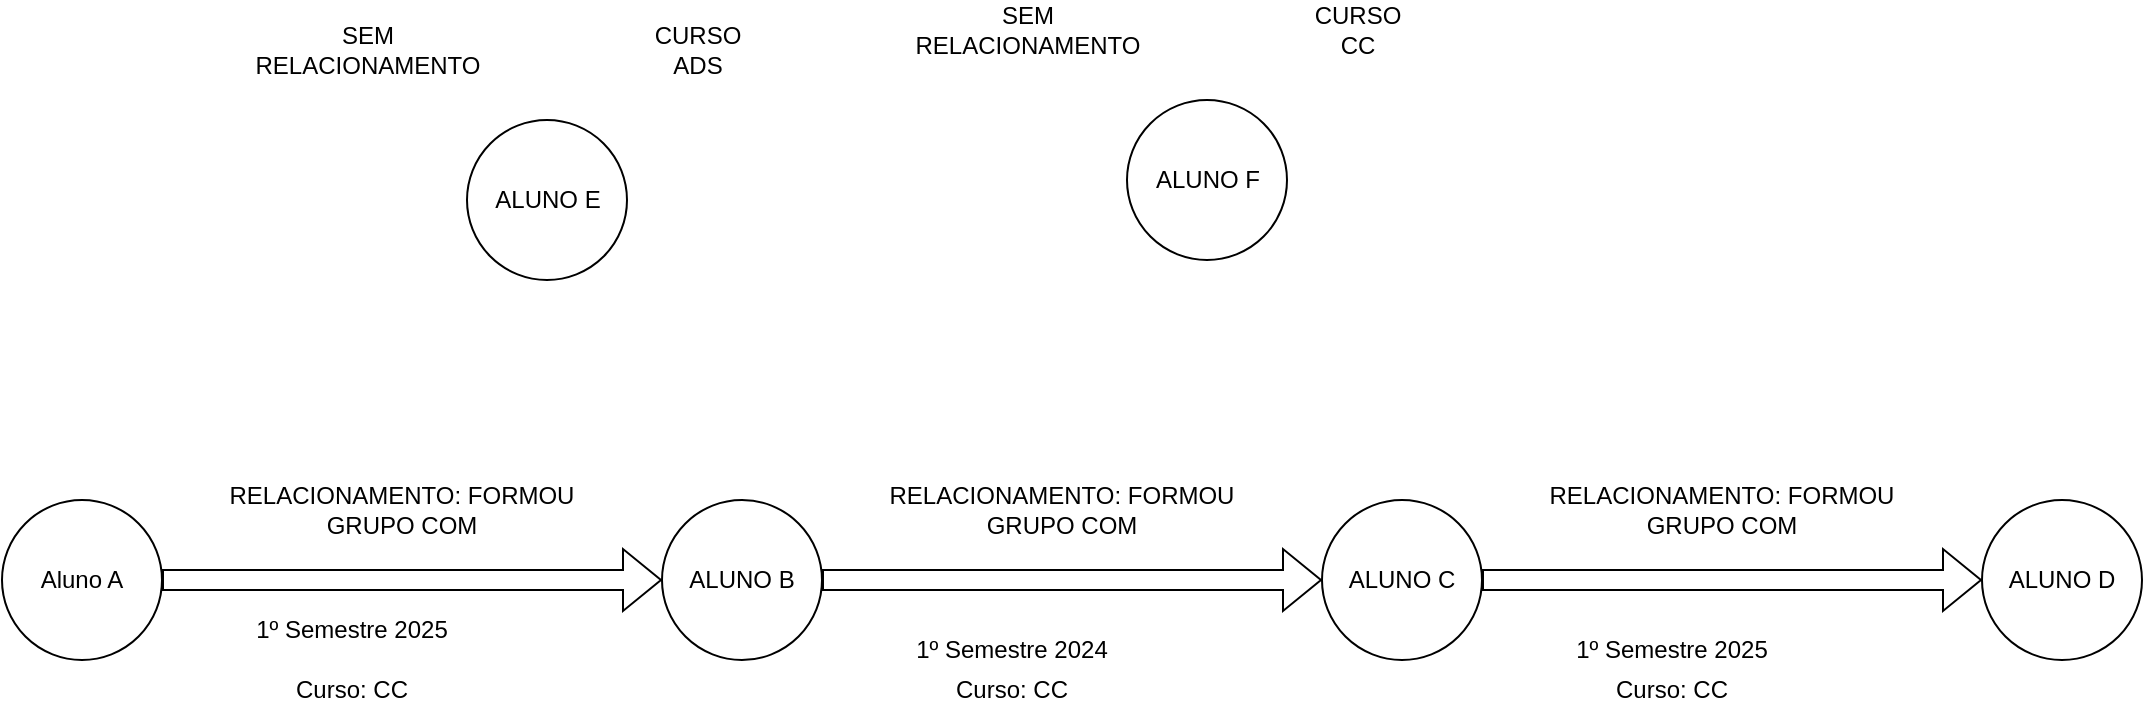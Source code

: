 <mxfile version="28.1.1">
  <diagram name="Página-1" id="hrrwtAiz2E6xMPaG1-kd">
    <mxGraphModel dx="1251" dy="715" grid="1" gridSize="10" guides="1" tooltips="1" connect="1" arrows="1" fold="1" page="1" pageScale="1" pageWidth="2339" pageHeight="3300" math="0" shadow="0">
      <root>
        <mxCell id="0" />
        <mxCell id="1" parent="0" />
        <mxCell id="XacqhNaXpOpdGLphI5MN-1" value="Aluno A" style="ellipse;whiteSpace=wrap;html=1;aspect=fixed;" vertex="1" parent="1">
          <mxGeometry x="260" y="880" width="80" height="80" as="geometry" />
        </mxCell>
        <mxCell id="XacqhNaXpOpdGLphI5MN-2" value="" style="shape=flexArrow;endArrow=classic;html=1;rounded=0;" edge="1" parent="1">
          <mxGeometry width="50" height="50" relative="1" as="geometry">
            <mxPoint x="340" y="920" as="sourcePoint" />
            <mxPoint x="590" y="920" as="targetPoint" />
          </mxGeometry>
        </mxCell>
        <mxCell id="XacqhNaXpOpdGLphI5MN-3" value="ALUNO B" style="ellipse;whiteSpace=wrap;html=1;aspect=fixed;" vertex="1" parent="1">
          <mxGeometry x="590" y="880" width="80" height="80" as="geometry" />
        </mxCell>
        <mxCell id="XacqhNaXpOpdGLphI5MN-5" value="RELACIONAMENTO: FORMOU GRUPO COM" style="text;html=1;align=center;verticalAlign=middle;whiteSpace=wrap;rounded=0;" vertex="1" parent="1">
          <mxGeometry x="350" y="870" width="220" height="30" as="geometry" />
        </mxCell>
        <mxCell id="XacqhNaXpOpdGLphI5MN-6" value="1º Semestre 2025" style="text;html=1;align=center;verticalAlign=middle;whiteSpace=wrap;rounded=0;" vertex="1" parent="1">
          <mxGeometry x="380" y="930" width="110" height="30" as="geometry" />
        </mxCell>
        <mxCell id="XacqhNaXpOpdGLphI5MN-7" value="ALUNO E" style="ellipse;whiteSpace=wrap;html=1;aspect=fixed;" vertex="1" parent="1">
          <mxGeometry x="492.5" y="690" width="80" height="80" as="geometry" />
        </mxCell>
        <mxCell id="XacqhNaXpOpdGLphI5MN-8" value="ALUNO C" style="ellipse;whiteSpace=wrap;html=1;aspect=fixed;" vertex="1" parent="1">
          <mxGeometry x="920" y="880" width="80" height="80" as="geometry" />
        </mxCell>
        <mxCell id="XacqhNaXpOpdGLphI5MN-9" value="" style="shape=flexArrow;endArrow=classic;html=1;rounded=0;" edge="1" parent="1">
          <mxGeometry width="50" height="50" relative="1" as="geometry">
            <mxPoint x="670" y="920" as="sourcePoint" />
            <mxPoint x="920" y="920" as="targetPoint" />
          </mxGeometry>
        </mxCell>
        <mxCell id="XacqhNaXpOpdGLphI5MN-10" value="RELACIONAMENTO: FORMOU GRUPO COM" style="text;html=1;align=center;verticalAlign=middle;whiteSpace=wrap;rounded=0;" vertex="1" parent="1">
          <mxGeometry x="680" y="870" width="220" height="30" as="geometry" />
        </mxCell>
        <mxCell id="XacqhNaXpOpdGLphI5MN-11" value="1º Semestre 2024" style="text;html=1;align=center;verticalAlign=middle;whiteSpace=wrap;rounded=0;" vertex="1" parent="1">
          <mxGeometry x="710" y="940" width="110" height="30" as="geometry" />
        </mxCell>
        <mxCell id="XacqhNaXpOpdGLphI5MN-12" value="Curso: CC" style="text;html=1;align=center;verticalAlign=middle;whiteSpace=wrap;rounded=0;" vertex="1" parent="1">
          <mxGeometry x="380" y="960" width="110" height="30" as="geometry" />
        </mxCell>
        <mxCell id="XacqhNaXpOpdGLphI5MN-13" value="Curso: CC" style="text;html=1;align=center;verticalAlign=middle;whiteSpace=wrap;rounded=0;" vertex="1" parent="1">
          <mxGeometry x="710" y="960" width="110" height="30" as="geometry" />
        </mxCell>
        <mxCell id="XacqhNaXpOpdGLphI5MN-14" value="SEM RELACIONAMENTO" style="text;html=1;align=center;verticalAlign=middle;whiteSpace=wrap;rounded=0;" vertex="1" parent="1">
          <mxGeometry x="412.5" y="640" width="60" height="30" as="geometry" />
        </mxCell>
        <mxCell id="XacqhNaXpOpdGLphI5MN-16" value="CURSO ADS" style="text;html=1;align=center;verticalAlign=middle;whiteSpace=wrap;rounded=0;" vertex="1" parent="1">
          <mxGeometry x="577.5" y="640" width="60" height="30" as="geometry" />
        </mxCell>
        <mxCell id="XacqhNaXpOpdGLphI5MN-17" value="ALUNO F" style="ellipse;whiteSpace=wrap;html=1;aspect=fixed;" vertex="1" parent="1">
          <mxGeometry x="822.5" y="680" width="80" height="80" as="geometry" />
        </mxCell>
        <mxCell id="XacqhNaXpOpdGLphI5MN-18" value="SEM RELACIONAMENTO" style="text;html=1;align=center;verticalAlign=middle;whiteSpace=wrap;rounded=0;" vertex="1" parent="1">
          <mxGeometry x="742.5" y="630" width="60" height="30" as="geometry" />
        </mxCell>
        <mxCell id="XacqhNaXpOpdGLphI5MN-19" value="CURSO CC" style="text;html=1;align=center;verticalAlign=middle;whiteSpace=wrap;rounded=0;" vertex="1" parent="1">
          <mxGeometry x="907.5" y="630" width="60" height="30" as="geometry" />
        </mxCell>
        <mxCell id="XacqhNaXpOpdGLphI5MN-20" value="ALUNO D" style="ellipse;whiteSpace=wrap;html=1;aspect=fixed;" vertex="1" parent="1">
          <mxGeometry x="1250" y="880" width="80" height="80" as="geometry" />
        </mxCell>
        <mxCell id="XacqhNaXpOpdGLphI5MN-21" value="" style="shape=flexArrow;endArrow=classic;html=1;rounded=0;" edge="1" parent="1">
          <mxGeometry width="50" height="50" relative="1" as="geometry">
            <mxPoint x="1000" y="920" as="sourcePoint" />
            <mxPoint x="1250" y="920" as="targetPoint" />
          </mxGeometry>
        </mxCell>
        <mxCell id="XacqhNaXpOpdGLphI5MN-22" value="RELACIONAMENTO: FORMOU GRUPO COM" style="text;html=1;align=center;verticalAlign=middle;whiteSpace=wrap;rounded=0;" vertex="1" parent="1">
          <mxGeometry x="1010" y="870" width="220" height="30" as="geometry" />
        </mxCell>
        <mxCell id="XacqhNaXpOpdGLphI5MN-23" value="1º Semestre 2025" style="text;html=1;align=center;verticalAlign=middle;whiteSpace=wrap;rounded=0;" vertex="1" parent="1">
          <mxGeometry x="1040" y="940" width="110" height="30" as="geometry" />
        </mxCell>
        <mxCell id="XacqhNaXpOpdGLphI5MN-24" value="Curso: CC" style="text;html=1;align=center;verticalAlign=middle;whiteSpace=wrap;rounded=0;" vertex="1" parent="1">
          <mxGeometry x="1040" y="960" width="110" height="30" as="geometry" />
        </mxCell>
      </root>
    </mxGraphModel>
  </diagram>
</mxfile>
